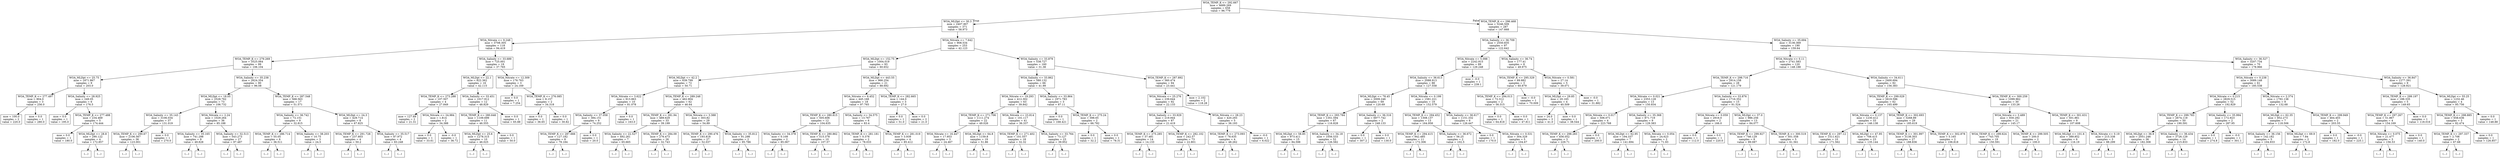 digraph Tree {
node [shape=box] ;
0 [label="WOA_TEMP_K <= 292.667\nmse = 4689.269\nsamples = 658\nvalue = 96.779"] ;
1 [label="WOA_MLDpt <= 30.3\nmse = 2407.907\nsamples = 371\nvalue = 58.973"] ;
0 -> 1 [labeldistance=2.5, labelangle=45, headlabel="True"] ;
2 [label="WOA_Nitrate <= 9.248\nmse = 3708.305\nsamples = 118\nvalue = 94.419"] ;
1 -> 2 ;
3 [label="WOA_TEMP_K <= 279.269\nmse = 3525.064\nsamples = 99\nvalue = 106.104"] ;
2 -> 3 ;
4 [label="WOA_MLDpt <= 25.75\nmse = 1871.867\nsamples = 9\nvalue = 203.0"] ;
3 -> 4 ;
5 [label="WOA_TEMP_K <= 277.497\nmse = 904.0\nsamples = 3\nvalue = 256.0"] ;
4 -> 5 ;
6 [label="mse = 100.0\nsamples = 2\nvalue = 220.0"] ;
5 -> 6 ;
7 [label="mse = 0.0\nsamples = 1\nvalue = 280.0"] ;
5 -> 7 ;
8 [label="WOA_Salinity <= 28.925\nmse = 249.05\nsamples = 6\nvalue = 176.5"] ;
4 -> 8 ;
9 [label="mse = 0.0\nsamples = 1\nvalue = 195.0"] ;
8 -> 9 ;
10 [label="WOA_TEMP_K <= 277.488\nmse = 234.469\nsamples = 5\nvalue = 174.444"] ;
8 -> 10 ;
11 [label="mse = 0.0\nsamples = 1\nvalue = 180.0"] ;
10 -> 11 ;
12 [label="WOA_MLDpt <= 28.8\nmse = 290.122\nsamples = 4\nvalue = 172.857"] ;
10 -> 12 ;
13 [label="(...)"] ;
12 -> 13 ;
14 [label="(...)"] ;
12 -> 14 ;
15 [label="WOA_Salinity <= 35.238\nmse = 2624.354\nsamples = 90\nvalue = 96.08"] ;
3 -> 15 ;
16 [label="WOA_MLDpt <= 18.05\nmse = 2528.762\nsamples = 73\nvalue = 106.732"] ;
15 -> 16 ;
17 [label="WOA_Salinity <= 35.143\nmse = 3106.034\nsamples = 37\nvalue = 131.019"] ;
16 -> 17 ;
18 [label="WOA_TEMP_K <= 290.67\nmse = 2106.567\nsamples = 36\nvalue = 123.001"] ;
17 -> 18 ;
19 [label="(...)"] ;
18 -> 19 ;
64 [label="(...)"] ;
18 -> 64 ;
81 [label="mse = 0.0\nsamples = 1\nvalue = 270.0"] ;
17 -> 81 ;
82 [label="WOA_Nitrate <= 2.24\nmse = 1029.264\nsamples = 36\nvalue = 85.188"] ;
16 -> 82 ;
83 [label="WOA_Salinity <= 35.165\nmse = 741.298\nsamples = 9\nvalue = 49.828"] ;
82 -> 83 ;
84 [label="(...)"] ;
83 -> 84 ;
99 [label="(...)"] ;
83 -> 99 ;
100 [label="WOA_Salinity <= 32.513\nmse = 543.273\nsamples = 27\nvalue = 97.487"] ;
82 -> 100 ;
101 [label="(...)"] ;
100 -> 101 ;
102 [label="(...)"] ;
100 -> 102 ;
131 [label="WOA_TEMP_K <= 287.548\nmse = 568.563\nsamples = 17\nvalue = 51.571"] ;
15 -> 131 ;
132 [label="WOA_Salinity <= 36.742\nmse = 72.151\nsamples = 9\nvalue = 32.815"] ;
131 -> 132 ;
133 [label="WOA_TEMP_K <= 286.714\nmse = 55.05\nsamples = 6\nvalue = 36.511"] ;
132 -> 133 ;
134 [label="(...)"] ;
133 -> 134 ;
137 [label="(...)"] ;
133 -> 137 ;
140 [label="WOA_Salinity <= 38.203\nmse = 10.75\nsamples = 3\nvalue = 24.5"] ;
132 -> 140 ;
141 [label="(...)"] ;
140 -> 141 ;
142 [label="(...)"] ;
140 -> 142 ;
143 [label="WOA_MLDpt <= 24.3\nmse = 429.714\nsamples = 8\nvalue = 67.825"] ;
131 -> 143 ;
144 [label="WOA_TEMP_K <= 291.728\nmse = 237.803\nsamples = 4\nvalue = 50.2"] ;
143 -> 144 ;
145 [label="(...)"] ;
144 -> 145 ;
148 [label="(...)"] ;
144 -> 148 ;
151 [label="WOA_Salinity <= 35.517\nmse = 87.972\nsamples = 4\nvalue = 83.248"] ;
143 -> 151 ;
152 [label="(...)"] ;
151 -> 152 ;
153 [label="(...)"] ;
151 -> 153 ;
158 [label="WOA_Salinity <= 33.689\nmse = 725.001\nsamples = 19\nvalue = 37.765"] ;
2 -> 158 ;
159 [label="WOA_MLDpt <= 22.1\nmse = 822.362\nsamples = 16\nvalue = 42.115"] ;
158 -> 159 ;
160 [label="WOA_TEMP_K <= 273.288\nmse = 107.507\nsamples = 4\nvalue = 27.849"] ;
159 -> 160 ;
161 [label="mse = 127.69\nsamples = 2\nvalue = 21.31"] ;
160 -> 161 ;
162 [label="WOA_Nitrate <= 24.984\nmse = 1.814\nsamples = 2\nvalue = 34.388"] ;
160 -> 162 ;
163 [label="mse = 0.0\nsamples = 1\nvalue = 33.61"] ;
162 -> 163 ;
164 [label="mse = -0.0\nsamples = 1\nvalue = 36.72"] ;
162 -> 164 ;
165 [label="WOA_Salinity <= 33.451\nmse = 1017.912\nsamples = 12\nvalue = 48.829"] ;
159 -> 165 ;
166 [label="WOA_TEMP_K <= 280.646\nmse = 1109.699\nsamples = 11\nvalue = 46.555"] ;
165 -> 166 ;
167 [label="WOA_MLDpt <= 25.6\nmse = 1278.315\nsamples = 10\nvalue = 46.025"] ;
166 -> 167 ;
168 [label="(...)"] ;
167 -> 168 ;
169 [label="(...)"] ;
167 -> 169 ;
170 [label="mse = 0.0\nsamples = 1\nvalue = 50.0"] ;
166 -> 170 ;
171 [label="mse = 0.0\nsamples = 1\nvalue = 65.88"] ;
165 -> 171 ;
172 [label="WOA_Nitrate <= 12.309\nmse = 176.763\nsamples = 3\nvalue = 24.169"] ;
158 -> 172 ;
173 [label="mse = 0.0\nsamples = 1\nvalue = 7.254"] ;
172 -> 173 ;
174 [label="WOA_TEMP_K <= 276.085\nmse = 8.157\nsamples = 2\nvalue = 34.318"] ;
172 -> 174 ;
175 [label="mse = 0.0\nsamples = 1\nvalue = 36.65"] ;
174 -> 175 ;
176 [label="mse = 0.0\nsamples = 1\nvalue = 30.82"] ;
174 -> 176 ;
177 [label="WOA_Nitrate <= 7.642\nmse = 908.534\nsamples = 253\nvalue = 42.123"] ;
1 -> 177 ;
178 [label="WOA_MLDpt <= 152.75\nmse = 1004.019\nsamples = 93\nvalue = 60.652"] ;
177 -> 178 ;
179 [label="WOA_MLDpt <= 42.2\nmse = 639.799\nsamples = 72\nvalue = 50.71"] ;
178 -> 179 ;
180 [label="WOA_Nitrate <= 3.622\nmse = 913.863\nsamples = 10\nvalue = 81.078"] ;
179 -> 180 ;
181 [label="WOA_Salinity <= 37.058\nmse = 384.151\nsamples = 9\nvalue = 74.252"] ;
180 -> 181 ;
182 [label="WOA_TEMP_K <= 287.666\nmse = 127.182\nsamples = 8\nvalue = 79.184"] ;
181 -> 182 ;
183 [label="(...)"] ;
182 -> 183 ;
190 [label="(...)"] ;
182 -> 190 ;
197 [label="mse = 0.0\nsamples = 1\nvalue = 20.0"] ;
181 -> 197 ;
198 [label="mse = 0.0\nsamples = 1\nvalue = 163.0"] ;
180 -> 198 ;
199 [label="WOA_TEMP_K <= 289.248\nmse = 462.904\nsamples = 62\nvalue = 46.64"] ;
179 -> 199 ;
200 [label="WOA_TEMP_K <= 281.94\nmse = 489.629\nsamples = 33\nvalue = 39.199"] ;
199 -> 200 ;
201 [label="WOA_Salinity <= 22.527\nmse = 492.261\nsamples = 7\nvalue = 65.665"] ;
200 -> 201 ;
202 [label="(...)"] ;
201 -> 202 ;
203 [label="(...)"] ;
201 -> 203 ;
214 [label="WOA_TEMP_K <= 284.09\nmse = 276.473\nsamples = 26\nvalue = 32.743"] ;
200 -> 214 ;
215 [label="(...)"] ;
214 -> 215 ;
222 [label="(...)"] ;
214 -> 222 ;
253 [label="WOA_Nitrate <= 3.388\nmse = 303.82\nsamples = 29\nvalue = 54.89"] ;
199 -> 253 ;
254 [label="WOA_TEMP_K <= 290.476\nmse = 193.818\nsamples = 27\nvalue = 52.037"] ;
253 -> 254 ;
255 [label="(...)"] ;
254 -> 255 ;
274 [label="(...)"] ;
254 -> 274 ;
295 [label="WOA_Salinity <= 35.812\nmse = 91.298\nsamples = 2\nvalue = 95.786"] ;
253 -> 295 ;
296 [label="(...)"] ;
295 -> 296 ;
297 [label="(...)"] ;
295 -> 297 ;
298 [label="WOA_MLDpt <= 443.55\nmse = 966.254\nsamples = 21\nvalue = 88.692"] ;
178 -> 298 ;
299 [label="WOA_Nitrate <= 6.452\nmse = 445.168\nsamples = 18\nvalue = 97.765"] ;
298 -> 299 ;
300 [label="WOA_TEMP_K <= 280.815\nmse = 505.606\nsamples = 12\nvalue = 104.635"] ;
299 -> 300 ;
301 [label="WOA_Salinity <= 34.378\nmse = 0.109\nsamples = 2\nvalue = 85.067"] ;
300 -> 301 ;
302 [label="(...)"] ;
301 -> 302 ;
303 [label="(...)"] ;
301 -> 303 ;
304 [label="WOA_TEMP_K <= 280.862\nmse = 515.378\nsamples = 10\nvalue = 107.57"] ;
300 -> 304 ;
305 [label="(...)"] ;
304 -> 305 ;
306 [label="(...)"] ;
304 -> 306 ;
317 [label="WOA_Salinity <= 34.575\nmse = 13.767\nsamples = 6\nvalue = 83.4"] ;
299 -> 317 ;
318 [label="WOA_TEMP_K <= 281.181\nmse = 0.376\nsamples = 2\nvalue = 78.033"] ;
317 -> 318 ;
319 [label="(...)"] ;
318 -> 319 ;
320 [label="(...)"] ;
318 -> 320 ;
321 [label="WOA_TEMP_K <= 281.019\nmse = 3.939\nsamples = 4\nvalue = 85.412"] ;
317 -> 321 ;
322 [label="(...)"] ;
321 -> 322 ;
323 [label="(...)"] ;
321 -> 323 ;
326 [label="WOA_TEMP_K <= 282.665\nmse = 144.0\nsamples = 3\nvalue = 27.0"] ;
298 -> 326 ;
327 [label="mse = 0.0\nsamples = 1\nvalue = 51.0"] ;
326 -> 327 ;
328 [label="mse = 0.0\nsamples = 2\nvalue = 21.0"] ;
326 -> 328 ;
329 [label="WOA_Salinity <= 33.879\nmse = 538.727\nsamples = 160\nvalue = 31.38"] ;
177 -> 329 ;
330 [label="WOA_Salinity <= 33.862\nmse = 580.132\nsamples = 66\nvalue = 41.99"] ;
329 -> 330 ;
331 [label="WOA_Nitrate <= 19.293\nmse = 412.302\nsamples = 63\nvalue = 39.842"] ;
330 -> 331 ;
332 [label="WOA_TEMP_K <= 271.706\nmse = 1111.274\nsamples = 22\nvalue = 49.026"] ;
331 -> 332 ;
333 [label="WOA_Nitrate <= 16.447\nmse = 17.953\nsamples = 3\nvalue = 24.467"] ;
332 -> 333 ;
334 [label="(...)"] ;
333 -> 334 ;
335 [label="(...)"] ;
333 -> 335 ;
336 [label="WOA_MLDpt <= 64.8\nmse = 1159.8\nsamples = 19\nvalue = 51.86"] ;
332 -> 336 ;
337 [label="(...)"] ;
336 -> 337 ;
340 [label="(...)"] ;
336 -> 340 ;
351 [label="WOA_Nitrate <= 23.814\nmse = 101.117\nsamples = 41\nvalue = 36.337"] ;
331 -> 351 ;
352 [label="WOA_TEMP_K <= 271.402\nmse = 101.557\nsamples = 18\nvalue = 32.32"] ;
351 -> 352 ;
353 [label="(...)"] ;
352 -> 353 ;
354 [label="(...)"] ;
352 -> 354 ;
379 [label="WOA_Salinity <= 33.764\nmse = 73.127\nsamples = 23\nvalue = 39.952"] ;
351 -> 379 ;
380 [label="(...)"] ;
379 -> 380 ;
403 [label="(...)"] ;
379 -> 403 ;
420 [label="WOA_Salinity <= 33.864\nmse = 1971.783\nsamples = 3\nvalue = 87.11"] ;
330 -> 420 ;
421 [label="mse = 0.0\nsamples = 1\nvalue = 168.421"] ;
420 -> 421 ;
422 [label="WOA_TEMP_K <= 275.24\nmse = 398.65\nsamples = 2\nvalue = 66.782"] ;
420 -> 422 ;
423 [label="mse = 0.0\nsamples = 1\nvalue = 32.2"] ;
422 -> 423 ;
424 [label="mse = 0.0\nsamples = 1\nvalue = 78.31"] ;
422 -> 424 ;
425 [label="WOA_TEMP_K <= 287.892\nmse = 360.474\nsamples = 94\nvalue = 23.441"] ;
329 -> 425 ;
426 [label="WOA_Nitrate <= 25.276\nmse = 239.644\nsamples = 92\nvalue = 22.133"] ;
425 -> 426 ;
427 [label="WOA_Salinity <= 33.929\nmse = 219.944\nsamples = 87\nvalue = 21.419"] ;
426 -> 427 ;
428 [label="WOA_TEMP_K <= 275.285\nmse = 37.481\nsamples = 14\nvalue = 14.133"] ;
427 -> 428 ;
429 [label="(...)"] ;
428 -> 429 ;
448 [label="(...)"] ;
428 -> 448 ;
449 [label="WOA_TEMP_K <= 282.102\nmse = 242.57\nsamples = 73\nvalue = 22.801"] ;
427 -> 449 ;
450 [label="(...)"] ;
449 -> 450 ;
495 [label="(...)"] ;
449 -> 495 ;
532 [label="WOA_Nitrate <= 28.23\nmse = 420.293\nsamples = 5\nvalue = 36.193"] ;
426 -> 532 ;
533 [label="WOA_TEMP_K <= 273.093\nmse = 78.635\nsamples = 4\nvalue = 48.262"] ;
532 -> 533 ;
534 [label="(...)"] ;
533 -> 534 ;
535 [label="(...)"] ;
533 -> 535 ;
540 [label="mse = -0.0\nsamples = 1\nvalue = 6.022"] ;
532 -> 540 ;
541 [label="mse = 2.102\nsamples = 2\nvalue = 118.28"] ;
425 -> 541 ;
542 [label="WOA_TEMP_K <= 296.468\nmse = 3246.509\nsamples = 287\nvalue = 147.668"] ;
0 -> 542 [labeldistance=2.5, labelangle=-45, headlabel="False"] ;
543 [label="WOA_Salinity <= 36.709\nmse = 2550.835\nsamples = 97\nvalue = 122.642"] ;
542 -> 543 ;
544 [label="WOA_Nitrate <= 5.098\nmse = 2242.915\nsamples = 89\nvalue = 129.248"] ;
543 -> 544 ;
545 [label="WOA_Salinity <= 36.613\nmse = 2088.913\nsamples = 88\nvalue = 127.558"] ;
544 -> 545 ;
546 [label="WOA_MLDpt <= 78.45\nmse = 2009.246\nsamples = 69\nvalue = 120.69"] ;
545 -> 546 ;
547 [label="WOA_TEMP_K <= 293.784\nmse = 1351.594\nsamples = 67\nvalue = 116.828"] ;
546 -> 547 ;
548 [label="WOA_MLDpt <= 58.85\nmse = 973.411\nsamples = 15\nvalue = 84.598"] ;
547 -> 548 ;
549 [label="(...)"] ;
548 -> 549 ;
568 [label="(...)"] ;
548 -> 568 ;
569 [label="WOA_Salinity <= 34.18\nmse = 1056.533\nsamples = 52\nvalue = 126.582"] ;
547 -> 569 ;
570 [label="(...)"] ;
569 -> 570 ;
605 [label="(...)"] ;
569 -> 605 ;
644 [label="WOA_Salinity <= 36.316\nmse = 6977.742\nsamples = 2\nvalue = 248.133"] ;
546 -> 644 ;
645 [label="mse = 0.0\nsamples = 1\nvalue = 307.2"] ;
644 -> 645 ;
646 [label="mse = 0.0\nsamples = 1\nvalue = 130.0"] ;
644 -> 646 ;
647 [label="WOA_Nitrate <= 0.199\nmse = 1581.221\nsamples = 19\nvalue = 152.579"] ;
545 -> 647 ;
648 [label="WOA_TEMP_K <= 294.452\nmse = 1308.137\nsamples = 13\nvalue = 164.958"] ;
647 -> 648 ;
649 [label="WOA_TEMP_K <= 294.415\nmse = 942.485\nsamples = 11\nvalue = 172.306"] ;
648 -> 649 ;
650 [label="(...)"] ;
649 -> 650 ;
657 [label="(...)"] ;
649 -> 657 ;
658 [label="WOA_Salinity <= 36.672\nmse = 56.25\nsamples = 2\nvalue = 102.5"] ;
648 -> 658 ;
659 [label="(...)"] ;
658 -> 659 ;
660 [label="(...)"] ;
658 -> 660 ;
661 [label="WOA_Salinity <= 36.617\nmse = 1151.332\nsamples = 6\nvalue = 126.447"] ;
647 -> 661 ;
662 [label="mse = 0.0\nsamples = 1\nvalue = 170.0"] ;
661 -> 662 ;
663 [label="WOA_Nitrate <= 0.531\nmse = 304.329\nsamples = 5\nvalue = 104.67"] ;
661 -> 663 ;
664 [label="(...)"] ;
663 -> 664 ;
669 [label="(...)"] ;
663 -> 669 ;
670 [label="mse = -0.0\nsamples = 1\nvalue = 239.1"] ;
544 -> 670 ;
671 [label="WOA_Salinity <= 36.74\nmse = 177.41\nsamples = 8\nvalue = 49.975"] ;
543 -> 671 ;
672 [label="WOA_TEMP_K <= 295.329\nmse = 89.882\nsamples = 3\nvalue = 60.879"] ;
671 -> 672 ;
673 [label="WOA_TEMP_K <= 294.013\nmse = 72.312\nsamples = 2\nvalue = 56.315"] ;
672 -> 673 ;
674 [label="mse = 0.0\nsamples = 1\nvalue = 64.818"] ;
673 -> 674 ;
675 [label="mse = 0.0\nsamples = 1\nvalue = 47.811"] ;
673 -> 675 ;
676 [label="mse = -0.0\nsamples = 1\nvalue = 70.009"] ;
672 -> 676 ;
677 [label="WOA_Nitrate <= 0.581\nmse = 27.14\nsamples = 5\nvalue = 39.071"] ;
671 -> 677 ;
678 [label="WOA_MLDpt <= 29.85\nmse = 20.165\nsamples = 4\nvalue = 40.509"] ;
677 -> 678 ;
679 [label="mse = 24.0\nsamples = 3\nvalue = 41.0"] ;
678 -> 679 ;
680 [label="mse = 0.0\nsamples = 1\nvalue = 38.544"] ;
678 -> 680 ;
681 [label="mse = -0.0\nsamples = 1\nvalue = 31.882"] ;
677 -> 681 ;
682 [label="WOA_Salinity <= 35.694\nmse = 3136.369\nsamples = 190\nvalue = 159.64"] ;
542 -> 682 ;
683 [label="WOA_Nitrate <= 0.11\nmse = 2741.583\nsamples = 120\nvalue = 148.188"] ;
682 -> 683 ;
684 [label="WOA_TEMP_K <= 298.716\nmse = 2914.158\nsamples = 28\nvalue = 121.179"] ;
683 -> 684 ;
685 [label="WOA_Nitrate <= 0.021\nmse = 2353.128\nsamples = 13\nvalue = 150.834"] ;
684 -> 685 ;
686 [label="WOA_Nitrate <= 0.017\nmse = 506.071\nsamples = 4\nvalue = 223.768"] ;
685 -> 686 ;
687 [label="WOA_TEMP_K <= 298.283\nmse = 456.052\nsamples = 3\nvalue = 229.71"] ;
686 -> 687 ;
688 [label="(...)"] ;
687 -> 688 ;
689 [label="(...)"] ;
687 -> 689 ;
690 [label="mse = 0.0\nsamples = 1\nvalue = 200.0"] ;
686 -> 690 ;
691 [label="WOA_Salinity <= 35.368\nmse = 871.719\nsamples = 9\nvalue = 129.383"] ;
685 -> 691 ;
692 [label="WOA_MLDpt <= 62.95\nmse = 194.337\nsamples = 7\nvalue = 141.694"] ;
691 -> 692 ;
693 [label="(...)"] ;
692 -> 693 ;
698 [label="(...)"] ;
692 -> 698 ;
699 [label="WOA_Nitrate <= 0.054\nmse = 24.623\nsamples = 2\nvalue = 71.93"] ;
691 -> 699 ;
700 [label="(...)"] ;
699 -> 700 ;
701 [label="(...)"] ;
699 -> 701 ;
702 [label="WOA_Salinity <= 33.876\nmse = 1716.352\nsamples = 15\nvalue = 91.524"] ;
684 -> 702 ;
703 [label="WOA_Nitrate <= 0.059\nmse = 2916.0\nsamples = 2\nvalue = 166.0"] ;
702 -> 703 ;
704 [label="mse = 0.0\nsamples = 1\nvalue = 112.0"] ;
703 -> 704 ;
705 [label="mse = 0.0\nsamples = 1\nvalue = 220.0"] ;
703 -> 705 ;
706 [label="WOA_MLDpt <= 37.0\nmse = 986.256\nsamples = 13\nvalue = 84.077"] ;
702 -> 706 ;
707 [label="WOA_TEMP_K <= 299.927\nmse = 746.129\nsamples = 8\nvalue = 99.087"] ;
706 -> 707 ;
708 [label="(...)"] ;
707 -> 708 ;
709 [label="(...)"] ;
707 -> 709 ;
722 [label="WOA_TEMP_K <= 300.519\nmse = 501.558\nsamples = 5\nvalue = 61.561"] ;
706 -> 722 ;
723 [label="(...)"] ;
722 -> 723 ;
724 [label="(...)"] ;
722 -> 724 ;
731 [label="WOA_Salinity <= 34.611\nmse = 2400.694\nsamples = 92\nvalue = 156.383"] ;
683 -> 731 ;
732 [label="WOA_TEMP_K <= 299.029\nmse = 2619.596\nsamples = 62\nvalue = 165.499"] ;
731 -> 732 ;
733 [label="WOA_Nitrate <= 0.137\nmse = 1230.412\nsamples = 33\nvalue = 146.138"] ;
732 -> 733 ;
734 [label="WOA_TEMP_K <= 297.12\nmse = 1511.621\nsamples = 10\nvalue = 171.562"] ;
733 -> 734 ;
735 [label="(...)"] ;
734 -> 735 ;
738 [label="(...)"] ;
734 -> 738 ;
743 [label="WOA_MLDpt <= 47.95\nmse = 708.415\nsamples = 23\nvalue = 135.144"] ;
733 -> 743 ;
744 [label="(...)"] ;
743 -> 744 ;
781 [label="(...)"] ;
743 -> 781 ;
782 [label="WOA_TEMP_K <= 302.693\nmse = 3268.89\nsamples = 29\nvalue = 185.619"] ;
732 -> 782 ;
783 [label="WOA_TEMP_K <= 301.997\nmse = 3138.303\nsamples = 27\nvalue = 188.836"] ;
782 -> 783 ;
784 [label="(...)"] ;
783 -> 784 ;
813 [label="(...)"] ;
783 -> 813 ;
822 [label="WOA_TEMP_K <= 302.878\nmse = 5.165\nsamples = 2\nvalue = 106.818"] ;
782 -> 822 ;
823 [label="(...)"] ;
822 -> 823 ;
824 [label="(...)"] ;
822 -> 824 ;
825 [label="WOA_TEMP_K <= 300.259\nmse = 1099.962\nsamples = 30\nvalue = 133.26"] ;
731 -> 825 ;
826 [label="WOA_Nitrate <= 3.489\nmse = 930.292\nsamples = 21\nvalue = 145.17"] ;
825 -> 826 ;
827 [label="WOA_TEMP_K <= 299.624\nmse = 743.705\nsamples = 19\nvalue = 150.591"] ;
826 -> 827 ;
828 [label="(...)"] ;
827 -> 828 ;
853 [label="(...)"] ;
827 -> 853 ;
856 [label="WOA_TEMP_K <= 299.505\nmse = 200.0\nsamples = 2\nvalue = 100.0"] ;
826 -> 856 ;
857 [label="(...)"] ;
856 -> 857 ;
858 [label="(...)"] ;
856 -> 858 ;
859 [label="WOA_TEMP_K <= 301.631\nmse = 501.861\nsamples = 9\nvalue = 107.608"] ;
825 -> 859 ;
860 [label="WOA_MLDpt <= 101.6\nmse = 389.852\nsamples = 6\nvalue = 116.19"] ;
859 -> 860 ;
861 [label="(...)"] ;
860 -> 861 ;
868 [label="(...)"] ;
860 -> 868 ;
871 [label="WOA_Nitrate <= 0.19\nmse = 215.338\nsamples = 3\nvalue = 88.299"] ;
859 -> 871 ;
872 [label="(...)"] ;
871 -> 872 ;
873 [label="(...)"] ;
871 -> 873 ;
876 [label="WOA_Salinity <= 36.527\nmse = 3207.734\nsamples = 70\nvalue = 178.966"] ;
682 -> 876 ;
877 [label="WOA_Nitrate <= 0.238\nmse = 3089.148\nsamples = 61\nvalue = 185.538"] ;
876 -> 877 ;
878 [label="WOA_Nitrate <= 0.215\nmse = 2829.515\nsamples = 52\nvalue = 192.829"] ;
877 -> 878 ;
879 [label="WOA_TEMP_K <= 299.783\nmse = 2674.119\nsamples = 50\nvalue = 190.591"] ;
878 -> 879 ;
880 [label="WOA_MLDpt <= 36.9\nmse = 2051.246\nsamples = 36\nvalue = 182.308"] ;
879 -> 880 ;
881 [label="(...)"] ;
880 -> 881 ;
900 [label="(...)"] ;
880 -> 900 ;
915 [label="WOA_Salinity <= 36.434\nmse = 3726.129\nsamples = 14\nvalue = 215.833"] ;
879 -> 915 ;
916 [label="(...)"] ;
915 -> 916 ;
927 [label="(...)"] ;
915 -> 927 ;
932 [label="WOA_Salinity <= 35.994\nmse = 172.923\nsamples = 2\nvalue = 287.95"] ;
878 -> 932 ;
933 [label="mse = 0.0\nsamples = 1\nvalue = 274.8"] ;
932 -> 933 ;
934 [label="mse = -0.0\nsamples = 1\nvalue = 301.1"] ;
932 -> 934 ;
935 [label="WOA_Nitrate <= 2.374\nmse = 1792.138\nsamples = 9\nvalue = 132.68"] ;
877 -> 935 ;
936 [label="WOA_MLDpt <= 62.35\nmse = 852.273\nsamples = 7\nvalue = 118.506"] ;
935 -> 936 ;
937 [label="WOA_Salinity <= 36.156\nmse = 142.182\nsamples = 5\nvalue = 104.933"] ;
936 -> 937 ;
938 [label="(...)"] ;
937 -> 938 ;
943 [label="(...)"] ;
937 -> 943 ;
946 [label="WOA_MLDpt <= 69.9\nmse = 7.84\nsamples = 2\nvalue = 172.8"] ;
936 -> 946 ;
947 [label="(...)"] ;
946 -> 947 ;
948 [label="(...)"] ;
946 -> 948 ;
949 [label="WOA_TEMP_K <= 299.949\nmse = 464.403\nsamples = 2\nvalue = 203.55"] ;
935 -> 949 ;
950 [label="mse = 0.0\nsamples = 1\nvalue = 182.0"] ;
949 -> 950 ;
951 [label="mse = -0.0\nsamples = 1\nvalue = 225.1"] ;
949 -> 951 ;
952 [label="WOA_Salinity <= 36.847\nmse = 1277.391\nsamples = 9\nvalue = 128.921"] ;
876 -> 952 ;
953 [label="WOA_TEMP_K <= 299.197\nmse = 188.335\nsamples = 5\nvalue = 149.65"] ;
952 -> 953 ;
954 [label="WOA_TEMP_K <= 297.267\nmse = 51.867\nsamples = 4\nvalue = 154.169"] ;
953 -> 954 ;
955 [label="WOA_Nitrate <= 0.075\nmse = 21.477\nsamples = 3\nvalue = 156.53"] ;
954 -> 955 ;
956 [label="(...)"] ;
955 -> 956 ;
959 [label="(...)"] ;
955 -> 959 ;
960 [label="mse = 0.0\nsamples = 1\nvalue = 140.0"] ;
954 -> 960 ;
961 [label="mse = 0.0\nsamples = 1\nvalue = 118.016"] ;
953 -> 961 ;
962 [label="WOA_MLDpt <= 55.25\nmse = 1232.46\nsamples = 4\nvalue = 95.756"] ;
952 -> 962 ;
963 [label="WOA_TEMP_K <= 298.885\nmse = 658.636\nsamples = 3\nvalue = 82.474"] ;
962 -> 963 ;
964 [label="WOA_TEMP_K <= 297.337\nmse = 2.706\nsamples = 2\nvalue = 67.68"] ;
963 -> 964 ;
965 [label="(...)"] ;
964 -> 965 ;
966 [label="(...)"] ;
964 -> 966 ;
967 [label="mse = 0.0\nsamples = 1\nvalue = 126.857"] ;
963 -> 967 ;
968 [label="mse = 0.0\nsamples = 1\nvalue = 148.88"] ;
962 -> 968 ;
}